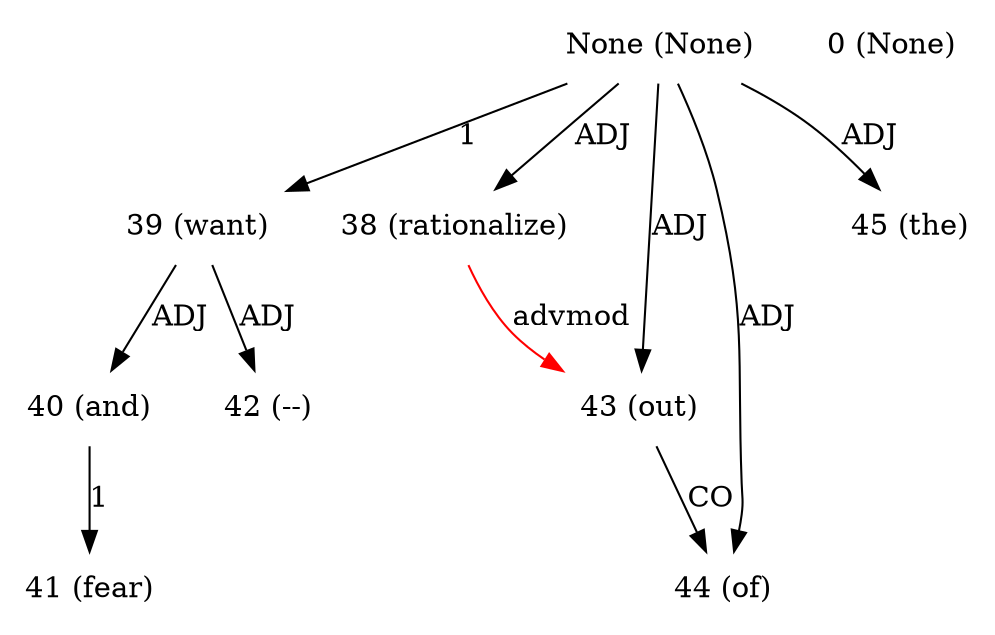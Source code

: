 digraph G{
edge [dir=forward]
node [shape=plaintext]

None [label="None (None)"]
None -> 39 [label="1"]
None -> 38 [label="ADJ"]
None -> 43 [label="ADJ"]
None -> 44 [label="ADJ"]
None [label="None (None)"]
None -> 45 [label="ADJ"]
0 [label="0 (None)"]
38 [label="38 (rationalize)"]
39 [label="39 (want)"]
39 -> 40 [label="ADJ"]
39 -> 42 [label="ADJ"]
40 [label="40 (and)"]
40 -> 41 [label="1"]
41 [label="41 (fear)"]
42 [label="42 (--)"]
43 [label="43 (out)"]
38 -> 43 [label="advmod", color="red"]
43 -> 44 [label="CO"]
44 [label="44 (of)"]
45 [label="45 (the)"]
}
